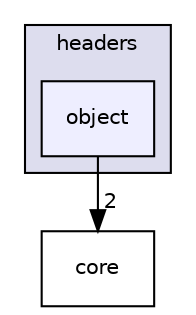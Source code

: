 digraph "C:/Users/vishu.b/source/repos/venumb/zSpace_v001/headers/object" {
  compound=true
  node [ fontsize="10", fontname="Helvetica"];
  edge [ labelfontsize="10", labelfontname="Helvetica"];
  subgraph clusterdir_23bc3ef9c0c65852104e023cfd46f1cf {
    graph [ bgcolor="#ddddee", pencolor="black", label="headers" fontname="Helvetica", fontsize="10", URL="dir_23bc3ef9c0c65852104e023cfd46f1cf.html"]
  dir_632739833cf53ea1ac83607eb3b16ecc [shape=box, label="object", style="filled", fillcolor="#eeeeff", pencolor="black", URL="dir_632739833cf53ea1ac83607eb3b16ecc.html"];
  }
  dir_7f29b4d89fa10ef71cafc38f1542a1ae [shape=box label="core" URL="dir_7f29b4d89fa10ef71cafc38f1542a1ae.html"];
  dir_632739833cf53ea1ac83607eb3b16ecc->dir_7f29b4d89fa10ef71cafc38f1542a1ae [headlabel="2", labeldistance=1.5 headhref="dir_000016_000009.html"];
}
